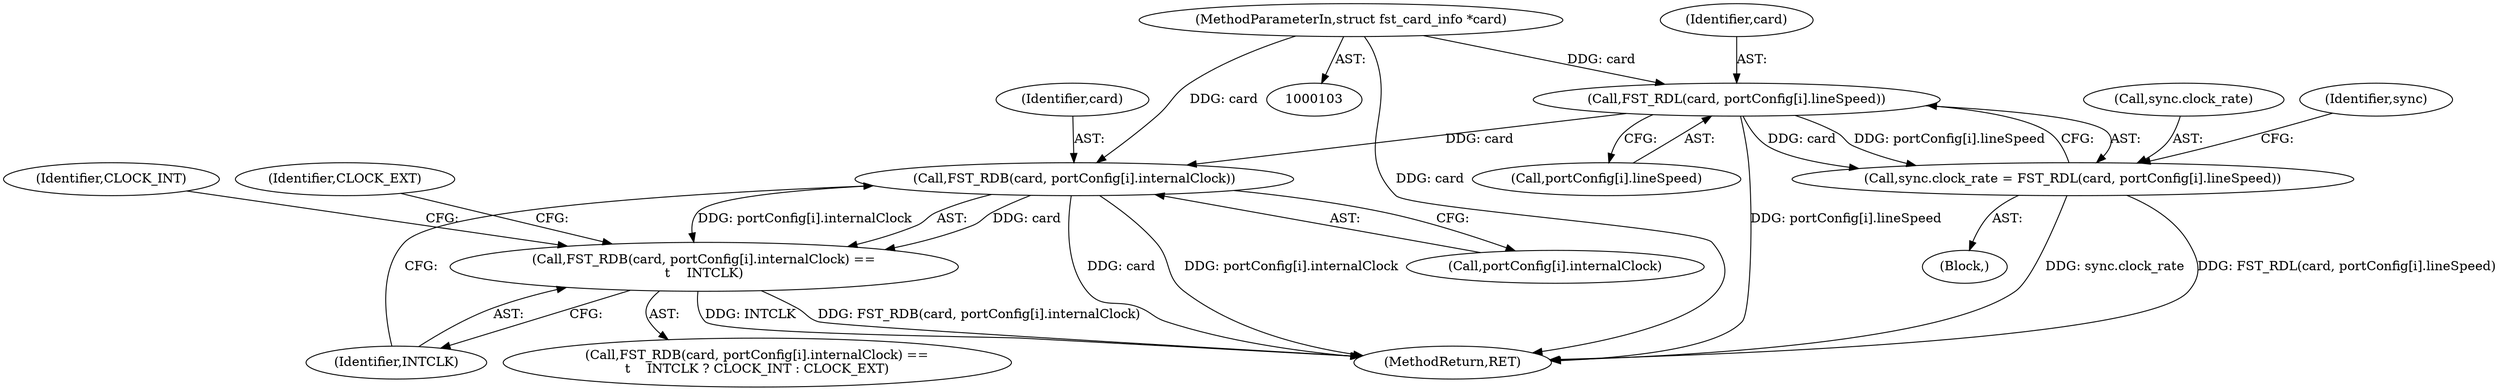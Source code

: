 digraph "0_linux_96b340406724d87e4621284ebac5e059d67b2194@array" {
"1000209" [label="(Call,FST_RDL(card, portConfig[i].lineSpeed))"];
"1000104" [label="(MethodParameterIn,struct fst_card_info *card)"];
"1000205" [label="(Call,sync.clock_rate = FST_RDL(card, portConfig[i].lineSpeed))"];
"1000222" [label="(Call,FST_RDB(card, portConfig[i].internalClock))"];
"1000221" [label="(Call,FST_RDB(card, portConfig[i].internalClock) ==\n\t    INTCLK)"];
"1000210" [label="(Identifier,card)"];
"1000224" [label="(Call,portConfig[i].internalClock)"];
"1000104" [label="(MethodParameterIn,struct fst_card_info *card)"];
"1000229" [label="(Identifier,INTCLK)"];
"1000209" [label="(Call,FST_RDL(card, portConfig[i].lineSpeed))"];
"1000206" [label="(Call,sync.clock_rate)"];
"1000221" [label="(Call,FST_RDB(card, portConfig[i].internalClock) ==\n\t    INTCLK)"];
"1000230" [label="(Identifier,CLOCK_INT)"];
"1000264" [label="(MethodReturn,RET)"];
"1000107" [label="(Block,)"];
"1000223" [label="(Identifier,card)"];
"1000218" [label="(Identifier,sync)"];
"1000231" [label="(Identifier,CLOCK_EXT)"];
"1000211" [label="(Call,portConfig[i].lineSpeed)"];
"1000205" [label="(Call,sync.clock_rate = FST_RDL(card, portConfig[i].lineSpeed))"];
"1000222" [label="(Call,FST_RDB(card, portConfig[i].internalClock))"];
"1000220" [label="(Call,FST_RDB(card, portConfig[i].internalClock) ==\n\t    INTCLK ? CLOCK_INT : CLOCK_EXT)"];
"1000209" -> "1000205"  [label="AST: "];
"1000209" -> "1000211"  [label="CFG: "];
"1000210" -> "1000209"  [label="AST: "];
"1000211" -> "1000209"  [label="AST: "];
"1000205" -> "1000209"  [label="CFG: "];
"1000209" -> "1000264"  [label="DDG: portConfig[i].lineSpeed"];
"1000209" -> "1000205"  [label="DDG: card"];
"1000209" -> "1000205"  [label="DDG: portConfig[i].lineSpeed"];
"1000104" -> "1000209"  [label="DDG: card"];
"1000209" -> "1000222"  [label="DDG: card"];
"1000104" -> "1000103"  [label="AST: "];
"1000104" -> "1000264"  [label="DDG: card"];
"1000104" -> "1000222"  [label="DDG: card"];
"1000205" -> "1000107"  [label="AST: "];
"1000206" -> "1000205"  [label="AST: "];
"1000218" -> "1000205"  [label="CFG: "];
"1000205" -> "1000264"  [label="DDG: sync.clock_rate"];
"1000205" -> "1000264"  [label="DDG: FST_RDL(card, portConfig[i].lineSpeed)"];
"1000222" -> "1000221"  [label="AST: "];
"1000222" -> "1000224"  [label="CFG: "];
"1000223" -> "1000222"  [label="AST: "];
"1000224" -> "1000222"  [label="AST: "];
"1000229" -> "1000222"  [label="CFG: "];
"1000222" -> "1000264"  [label="DDG: card"];
"1000222" -> "1000264"  [label="DDG: portConfig[i].internalClock"];
"1000222" -> "1000221"  [label="DDG: card"];
"1000222" -> "1000221"  [label="DDG: portConfig[i].internalClock"];
"1000221" -> "1000220"  [label="AST: "];
"1000221" -> "1000229"  [label="CFG: "];
"1000229" -> "1000221"  [label="AST: "];
"1000230" -> "1000221"  [label="CFG: "];
"1000231" -> "1000221"  [label="CFG: "];
"1000221" -> "1000264"  [label="DDG: INTCLK"];
"1000221" -> "1000264"  [label="DDG: FST_RDB(card, portConfig[i].internalClock)"];
}
